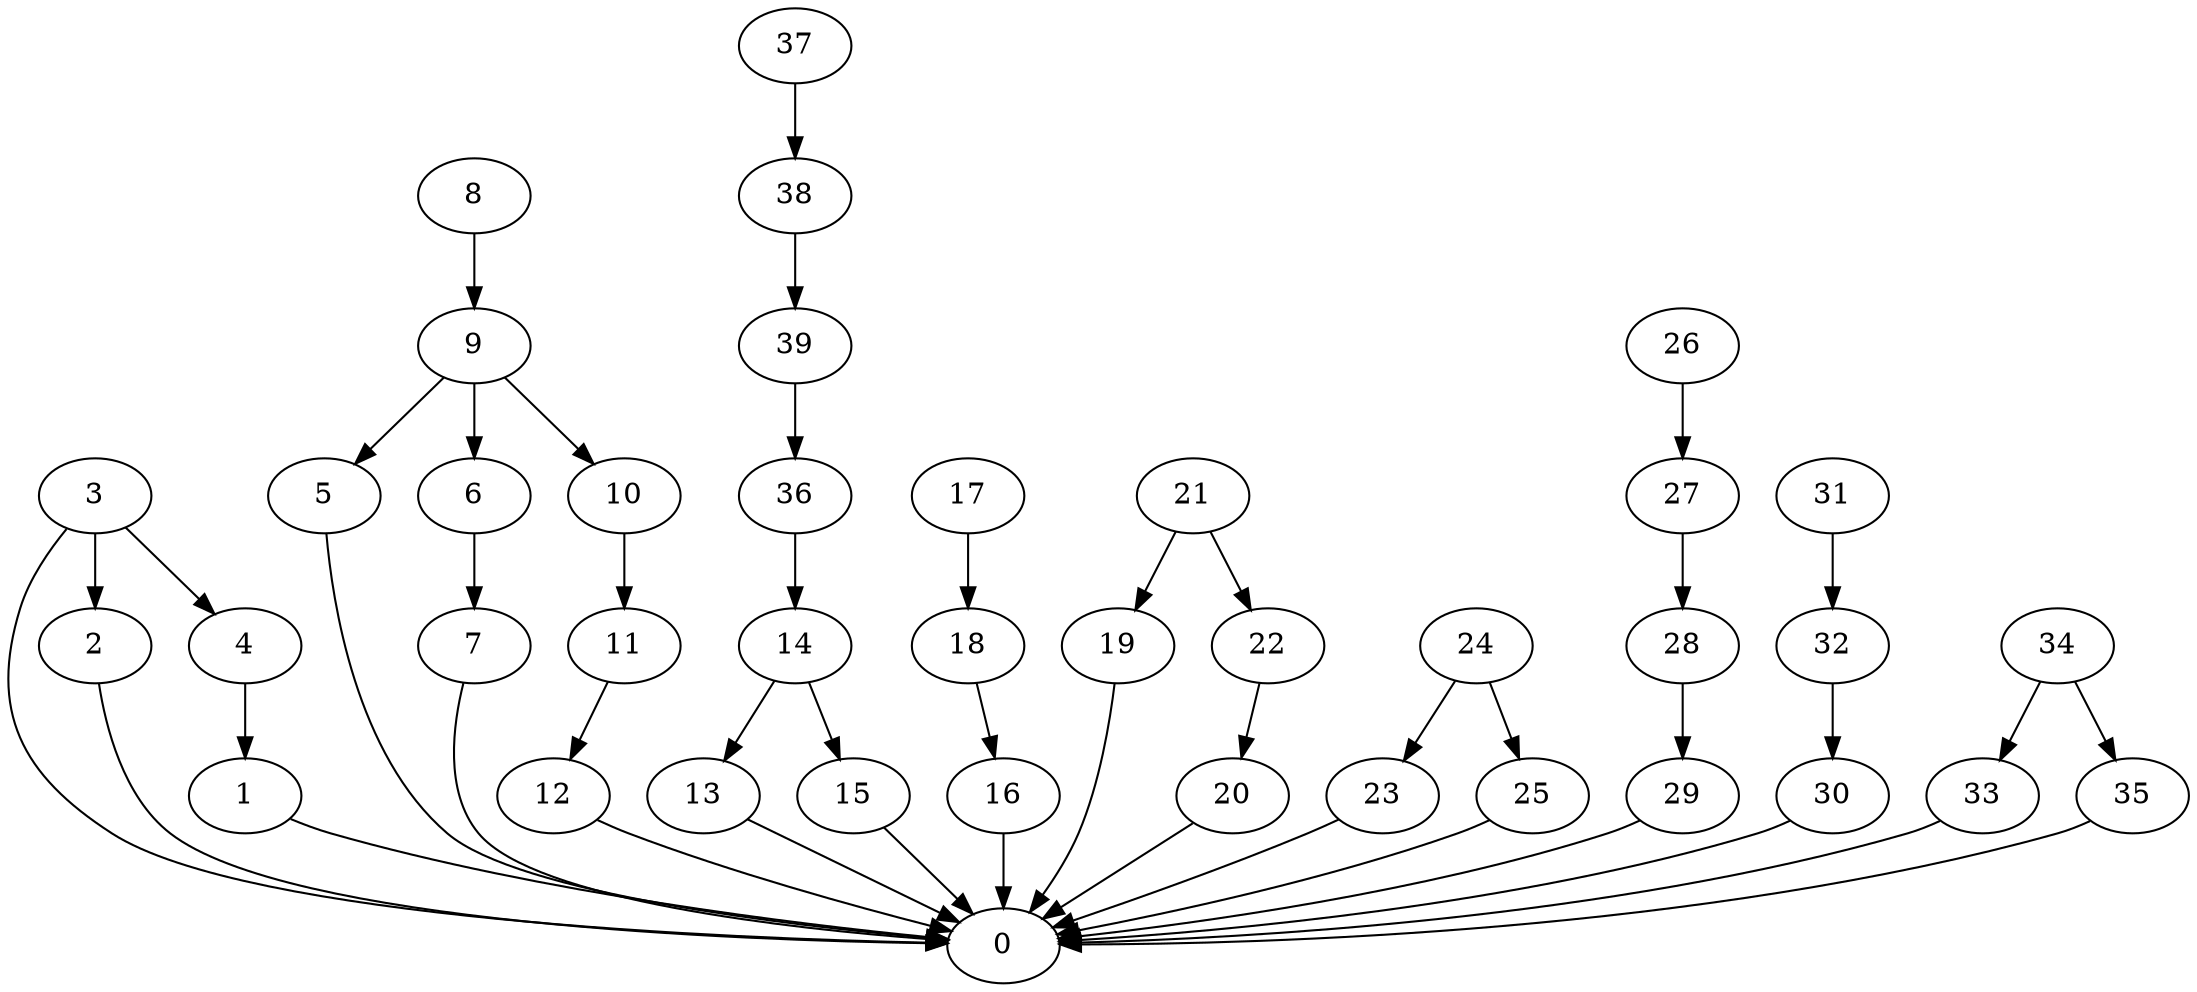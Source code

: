 strict digraph  {
0 [exec=122];
1 [exec=85];
2 [exec=74];
3 [exec=114];
4 [exec=186];
5 [exec=170];
6 [exec=193];
7 [exec=75];
8 [exec=140];
9 [exec=161];
10 [exec=130];
11 [exec=102];
12 [exec=191];
13 [exec=50];
14 [exec=176];
15 [exec=135];
16 [exec=111];
17 [exec=86];
18 [exec=189];
19 [exec=77];
20 [exec=127];
21 [exec=191];
22 [exec=124];
23 [exec=116];
24 [exec=171];
25 [exec=67];
26 [exec=70];
27 [exec=188];
28 [exec=150];
29 [exec=184];
30 [exec=198];
31 [exec=120];
32 [exec=165];
33 [exec=79];
34 [exec=106];
35 [exec=145];
36 [exec=87];
37 [exec=106];
38 [exec=61];
39 [exec=196];
1 -> 0  [comm=20];
2 -> 0  [comm=10];
3 -> 4  [comm=11];
3 -> 0  [comm=6];
3 -> 2  [comm=10];
4 -> 1  [comm=10];
5 -> 0  [comm=15];
6 -> 7  [comm=13];
7 -> 0  [comm=8];
8 -> 9  [comm=19];
9 -> 10  [comm=10];
9 -> 5  [comm=5];
9 -> 6  [comm=20];
10 -> 11  [comm=18];
11 -> 12  [comm=14];
12 -> 0  [comm=16];
13 -> 0  [comm=17];
14 -> 15  [comm=13];
14 -> 13  [comm=9];
15 -> 0  [comm=5];
16 -> 0  [comm=19];
17 -> 18  [comm=7];
18 -> 16  [comm=15];
19 -> 0  [comm=6];
20 -> 0  [comm=13];
21 -> 22  [comm=9];
21 -> 19  [comm=12];
22 -> 20  [comm=20];
23 -> 0  [comm=16];
24 -> 25  [comm=14];
24 -> 23  [comm=16];
25 -> 0  [comm=9];
26 -> 27  [comm=14];
27 -> 28  [comm=17];
28 -> 29  [comm=18];
29 -> 0  [comm=7];
30 -> 0  [comm=5];
31 -> 32  [comm=11];
32 -> 30  [comm=15];
33 -> 0  [comm=10];
34 -> 35  [comm=12];
34 -> 33  [comm=12];
35 -> 0  [comm=19];
36 -> 14  [comm=17];
37 -> 38  [comm=18];
38 -> 39  [comm=6];
39 -> 36  [comm=17];
}
